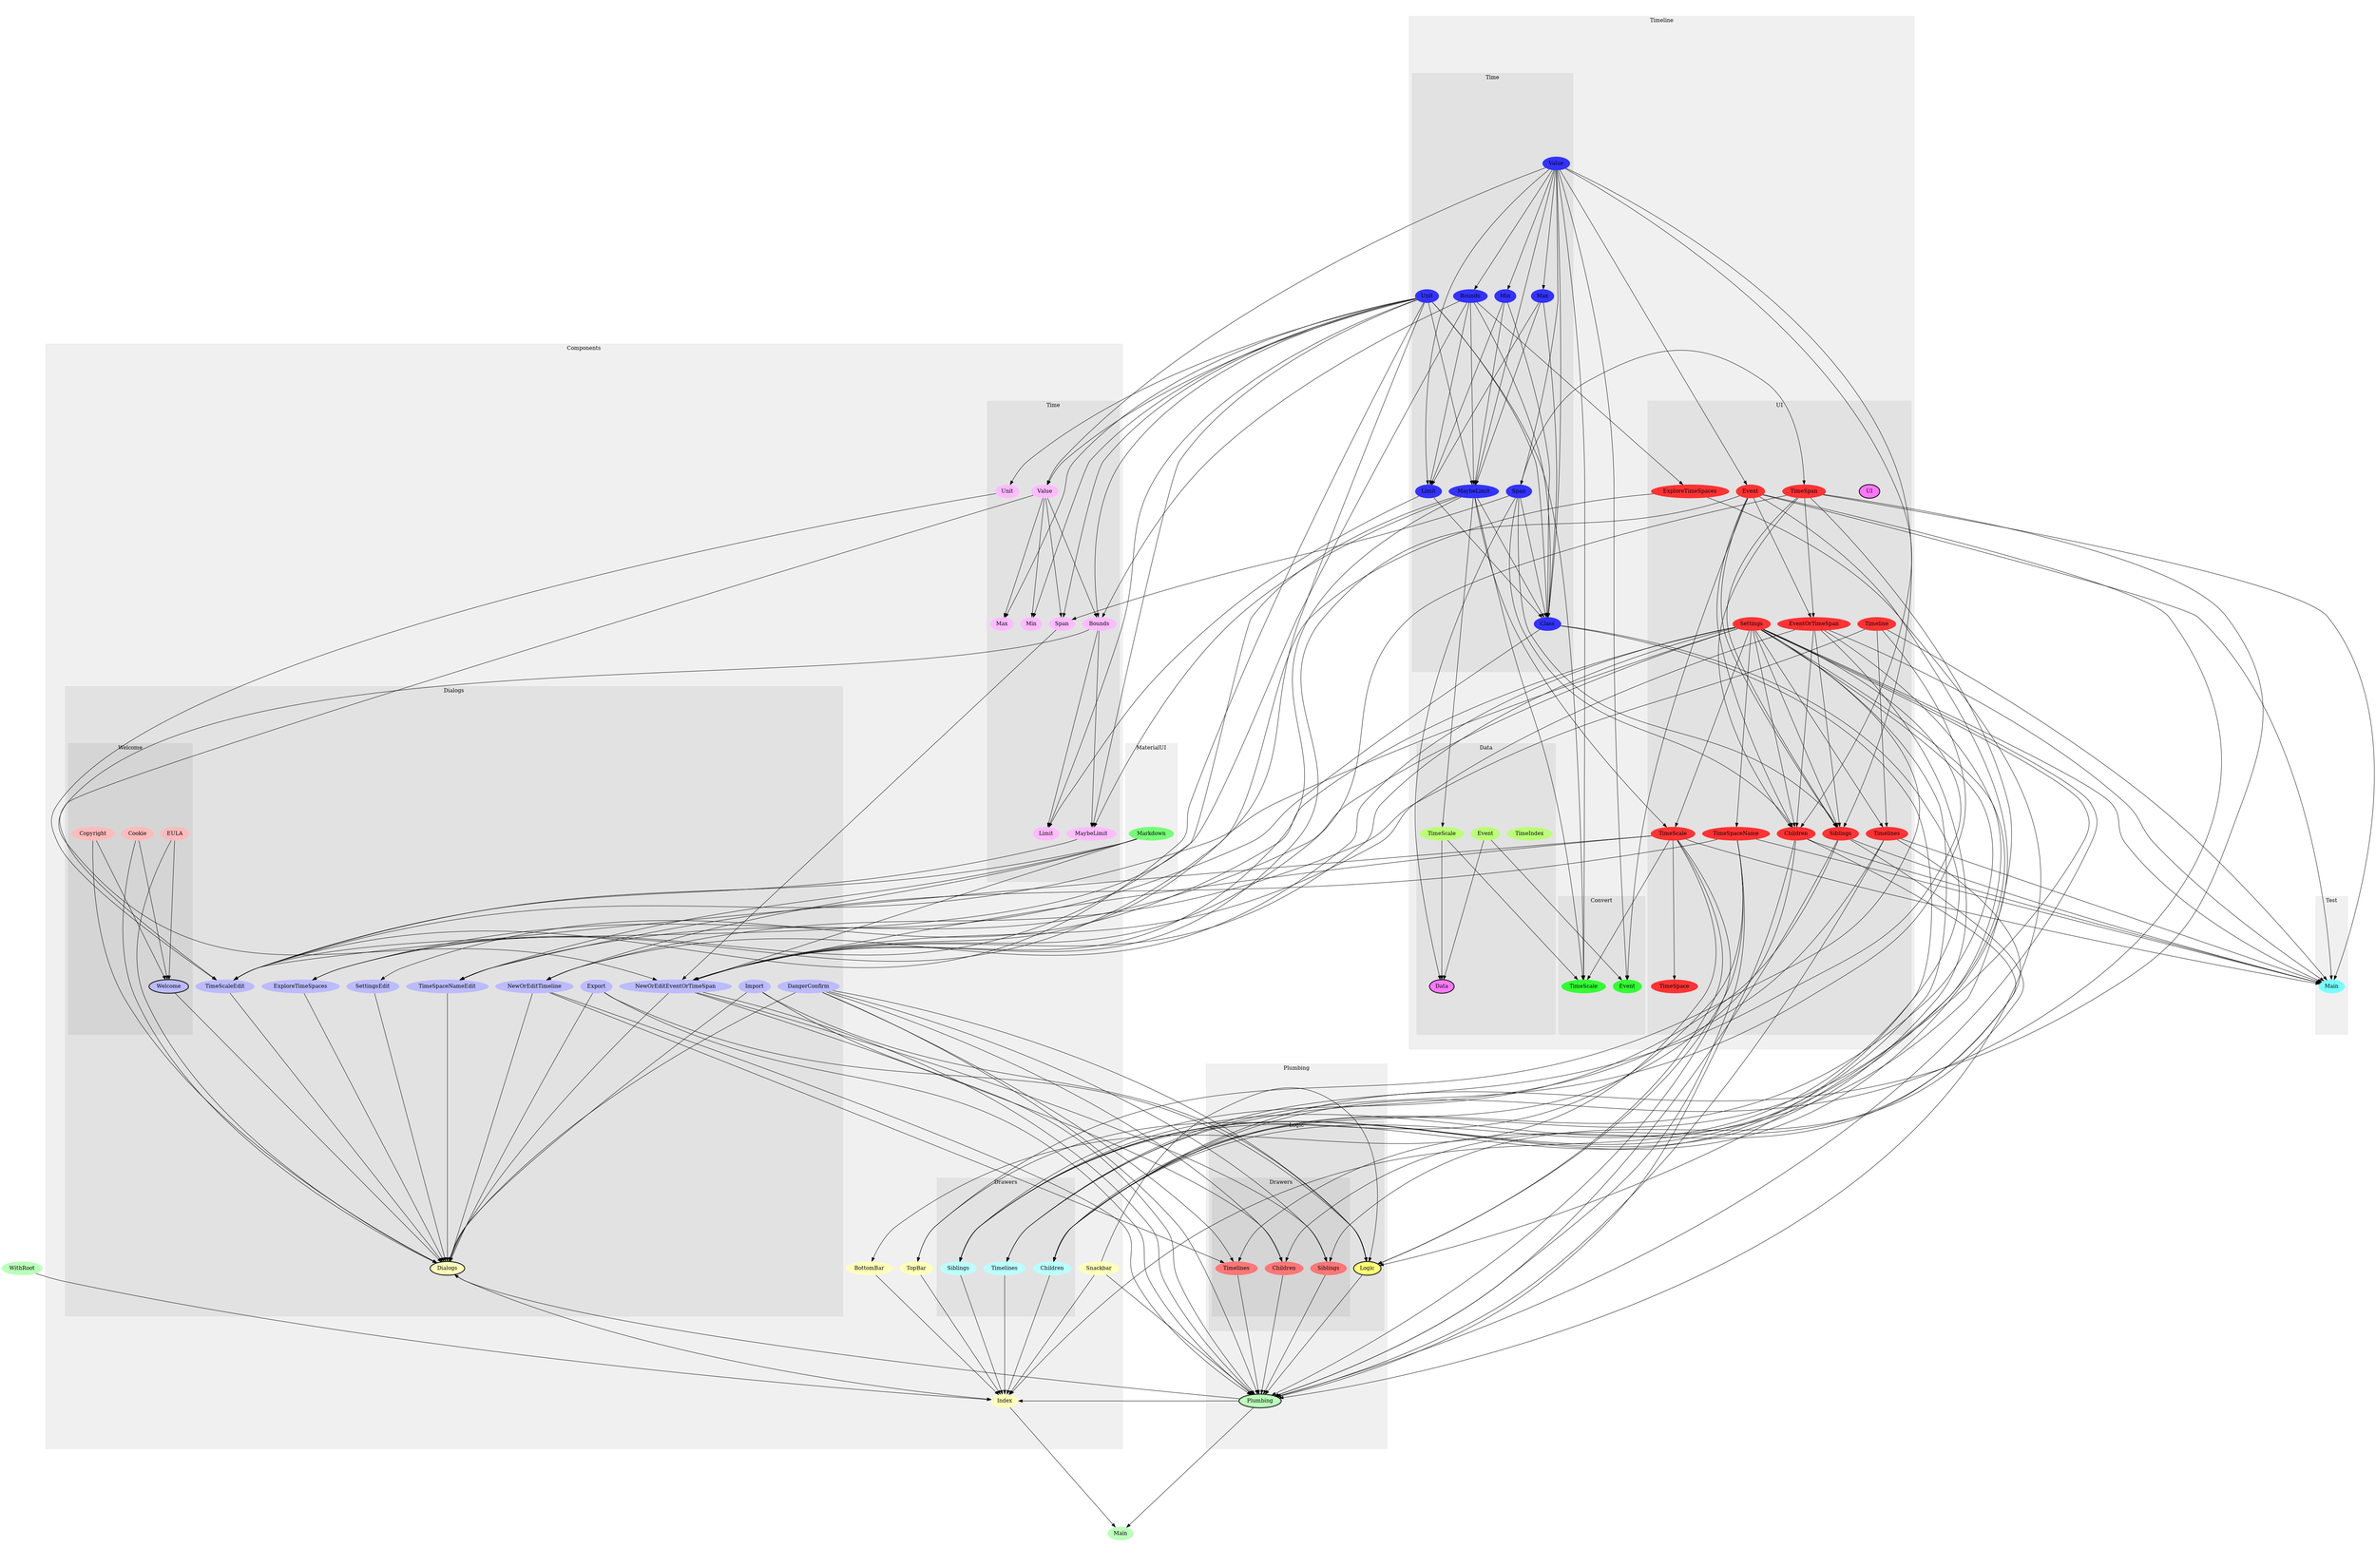 digraph Modules {
size="48,32";
ratio="fill";
u4[label="WithRoot",style="filled",fillcolor="#bbffbb",penwidth="0"];
u35[label="Main",style="filled",fillcolor="#bbffbb",penwidth="0"];
subgraph cluster_0 {
label="Components";
color="#0000000F";
style="filled";
u17[label="TopBar",style="filled",fillcolor="#ffffbb",penwidth="0"];
u18[label="Snackbar",style="filled",fillcolor="#ffffbb",penwidth="0"];
u19[label="Index",style="filled",fillcolor="#ffffbb",penwidth="0"];
u33[label="BottomBar",style="filled",fillcolor="#ffffbb",penwidth="0"];
subgraph cluster_1 {
label="Dialogs";
color="#0000000F";
style="filled";
u34[label="Dialogs",style="filled,bold",fillcolor="#ffffbb"];
u20[label="ExploreTimeSpaces",style="filled",fillcolor="#bbbbff",penwidth="0"];
u21[label="NewOrEditTimeline",style="filled",fillcolor="#bbbbff",penwidth="0"];
u22[label="SettingsEdit",style="filled",fillcolor="#bbbbff",penwidth="0"];
u23[label="TimeSpaceNameEdit",style="filled",fillcolor="#bbbbff",penwidth="0"];
u25[label="Export",style="filled",fillcolor="#bbbbff",penwidth="0"];
u26[label="Import",style="filled",fillcolor="#bbbbff",penwidth="0"];
u27[label="DangerConfirm",style="filled",fillcolor="#bbbbff",penwidth="0"];
u28[label="TimeScaleEdit",style="filled",fillcolor="#bbbbff",penwidth="0"];
u29[label="NewOrEditEventOrTimeSpan",style="filled",fillcolor="#bbbbff",penwidth="0"];
subgraph cluster_2 {
label="Welcome";
color="#0000000F";
style="filled";
u24[label="Welcome",style="filled,bold",fillcolor="#bbbbff"];
u30[label="EULA",style="filled",fillcolor="#ffbbbb",penwidth="0"];
u31[label="Copyright",style="filled",fillcolor="#ffbbbb",penwidth="0"];
u32[label="Cookie",style="filled",fillcolor="#ffbbbb",penwidth="0"];

}

}
subgraph cluster_3 {
label="Drawers";
color="#0000000F";
style="filled";
u14[label="Children",style="filled",fillcolor="#bbffff",penwidth="0"];
u15[label="Siblings",style="filled",fillcolor="#bbffff",penwidth="0"];
u16[label="Timelines",style="filled",fillcolor="#bbffff",penwidth="0"];

}
subgraph cluster_4 {
label="Time";
color="#0000000F";
style="filled";
u6[label="Unit",style="filled",fillcolor="#ffbbff",penwidth="0"];
u7[label="Span",style="filled",fillcolor="#ffbbff",penwidth="0"];
u8[label="MaybeLimit",style="filled",fillcolor="#ffbbff",penwidth="0"];
u9[label="Value",style="filled",fillcolor="#ffbbff",penwidth="0"];
u10[label="Bounds",style="filled",fillcolor="#ffbbff",penwidth="0"];
u11[label="Limit",style="filled",fillcolor="#ffbbff",penwidth="0"];
u12[label="Max",style="filled",fillcolor="#ffbbff",penwidth="0"];
u13[label="Min",style="filled",fillcolor="#ffbbff",penwidth="0"];

}

}
subgraph cluster_5 {
label="MaterialUI";
color="#0000000F";
style="filled";
u5[label="Markdown",style="filled",fillcolor="#77ff77",penwidth="0"];

}
subgraph cluster_6 {
label="Plumbing";
color="#0000000F";
style="filled";
u36[label="Plumbing",style="filled,bold",fillcolor="#bbffbb"];
subgraph cluster_7 {
label="Logic";
color="#0000000F";
style="filled";
u3[label="Logic",style="filled,bold",fillcolor="#ffff77"];
subgraph cluster_8 {
label="Drawers";
color="#0000000F";
style="filled";
u0[label="Children",style="filled",fillcolor="#ff7777",penwidth="0"];
u1[label="Siblings",style="filled",fillcolor="#ff7777",penwidth="0"];
u2[label="Timelines",style="filled",fillcolor="#ff7777",penwidth="0"];

}

}

}
subgraph cluster_9 {
label="Test";
color="#0000000F";
style="filled";
u37[label="Main",style="filled",fillcolor="#77ffff",penwidth="0"];

}
subgraph cluster_10 {
label="Timeline";
color="#0000000F";
style="filled";
subgraph cluster_11 {
label="Convert";
color="#0000000F";
style="filled";
u41[label="Event",style="filled",fillcolor="#33ff33",penwidth="0"];
u42[label="TimeScale",style="filled",fillcolor="#33ff33",penwidth="0"];

}
subgraph cluster_12 {
label="Data";
color="#0000000F";
style="filled";
u43[label="Data",style="filled,bold",fillcolor="#ff77ff"];
u38[label="TimeIndex",style="filled",fillcolor="#bbff77",penwidth="0"];
u39[label="Event",style="filled",fillcolor="#bbff77",penwidth="0"];
u40[label="TimeScale",style="filled",fillcolor="#bbff77",penwidth="0"];

}
subgraph cluster_13 {
label="Time";
color="#0000000F";
style="filled";
u57[label="Unit",style="filled",fillcolor="#3333ff",penwidth="0"];
u58[label="Span",style="filled",fillcolor="#3333ff",penwidth="0"];
u59[label="MaybeLimit",style="filled",fillcolor="#3333ff",penwidth="0"];
u60[label="Class",style="filled",fillcolor="#3333ff",penwidth="0"];
u61[label="Value",style="filled",fillcolor="#3333ff",penwidth="0"];
u62[label="Bounds",style="filled",fillcolor="#3333ff",penwidth="0"];
u63[label="Limit",style="filled",fillcolor="#3333ff",penwidth="0"];
u64[label="Max",style="filled",fillcolor="#3333ff",penwidth="0"];
u65[label="Min",style="filled",fillcolor="#3333ff",penwidth="0"];

}
subgraph cluster_14 {
label="UI";
color="#0000000F";
style="filled";
u44[label="UI",style="filled,bold",fillcolor="#ff77ff"];
u45[label="EventOrTimeSpan",style="filled",fillcolor="#ff3333",penwidth="0"];
u46[label="ExploreTimeSpaces",style="filled",fillcolor="#ff3333",penwidth="0"];
u47[label="Settings",style="filled",fillcolor="#ff3333",penwidth="0"];
u48[label="Timeline",style="filled",fillcolor="#ff3333",penwidth="0"];
u49[label="TimeSpace",style="filled",fillcolor="#ff3333",penwidth="0"];
u50[label="TimeSpan",style="filled",fillcolor="#ff3333",penwidth="0"];
u51[label="Event",style="filled",fillcolor="#ff3333",penwidth="0"];
u52[label="Children",style="filled",fillcolor="#ff3333",penwidth="0"];
u53[label="TimeScale",style="filled",fillcolor="#ff3333",penwidth="0"];
u54[label="Siblings",style="filled",fillcolor="#ff3333",penwidth="0"];
u55[label="Timelines",style="filled",fillcolor="#ff3333",penwidth="0"];
u56[label="TimeSpaceName",style="filled",fillcolor="#ff3333",penwidth="0"];

}

}
u27 -> u0;
u29 -> u0;
u52 -> u0;
u27 -> u1;
u29 -> u1;
u54 -> u1;
u21 -> u2;
u27 -> u2;
u55 -> u2;
u18 -> u3;
u25 -> u3;
u26 -> u3;
u27 -> u3;
u47 -> u3;
u53 -> u3;
u56 -> u3;
u57 -> u6;
u9 -> u7;
u57 -> u7;
u58 -> u7;
u10 -> u8;
u57 -> u8;
u59 -> u8;
u57 -> u9;
u61 -> u9;
u9 -> u10;
u57 -> u10;
u62 -> u10;
u10 -> u11;
u57 -> u11;
u63 -> u11;
u9 -> u12;
u57 -> u12;
u9 -> u13;
u57 -> u13;
u45 -> u14;
u47 -> u14;
u50 -> u14;
u51 -> u14;
u52 -> u14;
u60 -> u14;
u45 -> u15;
u47 -> u15;
u50 -> u15;
u51 -> u15;
u54 -> u15;
u60 -> u15;
u47 -> u16;
u48 -> u16;
u55 -> u16;
u47 -> u17;
u56 -> u17;
u4 -> u19;
u14 -> u19;
u15 -> u19;
u16 -> u19;
u17 -> u19;
u18 -> u19;
u33 -> u19;
u34 -> u19;
u36 -> u19;
u47 -> u19;
u46 -> u20;
u60 -> u20;
u62 -> u20;
u5 -> u21;
u47 -> u21;
u48 -> u21;
u47 -> u22;
u5 -> u23;
u47 -> u23;
u56 -> u23;
u30 -> u24;
u31 -> u24;
u32 -> u24;
u5 -> u28;
u6 -> u28;
u8 -> u28;
u10 -> u28;
u47 -> u28;
u53 -> u28;
u57 -> u28;
u59 -> u28;
u5 -> u29;
u7 -> u29;
u9 -> u29;
u45 -> u29;
u47 -> u29;
u50 -> u29;
u51 -> u29;
u53 -> u29;
u57 -> u29;
u59 -> u29;
u53 -> u33;
u20 -> u34;
u21 -> u34;
u22 -> u34;
u23 -> u34;
u24 -> u34;
u25 -> u34;
u26 -> u34;
u27 -> u34;
u28 -> u34;
u29 -> u34;
u30 -> u34;
u31 -> u34;
u32 -> u34;
u36 -> u34;
u19 -> u35;
u36 -> u35;
u0 -> u36;
u1 -> u36;
u2 -> u36;
u3 -> u36;
u18 -> u36;
u21 -> u36;
u25 -> u36;
u26 -> u36;
u27 -> u36;
u29 -> u36;
u46 -> u36;
u47 -> u36;
u52 -> u36;
u53 -> u36;
u54 -> u36;
u55 -> u36;
u56 -> u36;
u45 -> u37;
u47 -> u37;
u48 -> u37;
u50 -> u37;
u51 -> u37;
u52 -> u37;
u53 -> u37;
u54 -> u37;
u55 -> u37;
u56 -> u37;
u59 -> u40;
u39 -> u41;
u51 -> u41;
u61 -> u41;
u40 -> u42;
u53 -> u42;
u57 -> u42;
u59 -> u42;
u61 -> u42;
u39 -> u43;
u40 -> u43;
u58 -> u43;
u50 -> u45;
u51 -> u45;
u62 -> u46;
u53 -> u49;
u58 -> u50;
u61 -> u51;
u45 -> u52;
u47 -> u52;
u50 -> u52;
u51 -> u52;
u58 -> u52;
u61 -> u52;
u47 -> u53;
u59 -> u53;
u45 -> u54;
u47 -> u54;
u50 -> u54;
u51 -> u54;
u58 -> u54;
u61 -> u54;
u47 -> u55;
u48 -> u55;
u47 -> u56;
u61 -> u58;
u57 -> u59;
u61 -> u59;
u62 -> u59;
u64 -> u59;
u65 -> u59;
u57 -> u60;
u58 -> u60;
u59 -> u60;
u61 -> u60;
u62 -> u60;
u63 -> u60;
u64 -> u60;
u65 -> u60;
u61 -> u62;
u61 -> u63;
u62 -> u63;
u64 -> u63;
u65 -> u63;
u61 -> u64;
u61 -> u65;

}
